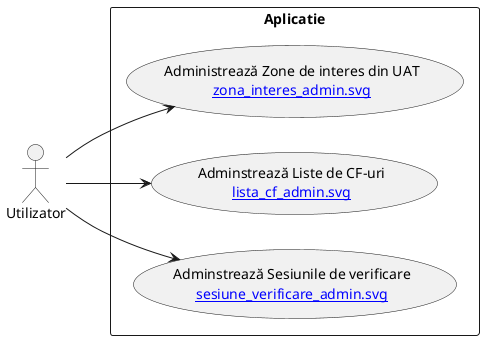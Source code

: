 @startuml
left to right direction
actor "Utilizator" as user
rectangle Aplicatie {
  usecase "Administrează Zone de interes din UAT\n[[zona_interes_admin.svg]]" as UC1
  usecase "Adminstrează Liste de CF-uri\n[[lista_cf_admin.svg]]" as UC2
  usecase "Adminstrează Sesiunile de verificare\n[[sesiune_verificare_admin.svg]]" as UC3
}
user --> UC1
user --> UC2
user --> UC3
@enduml
